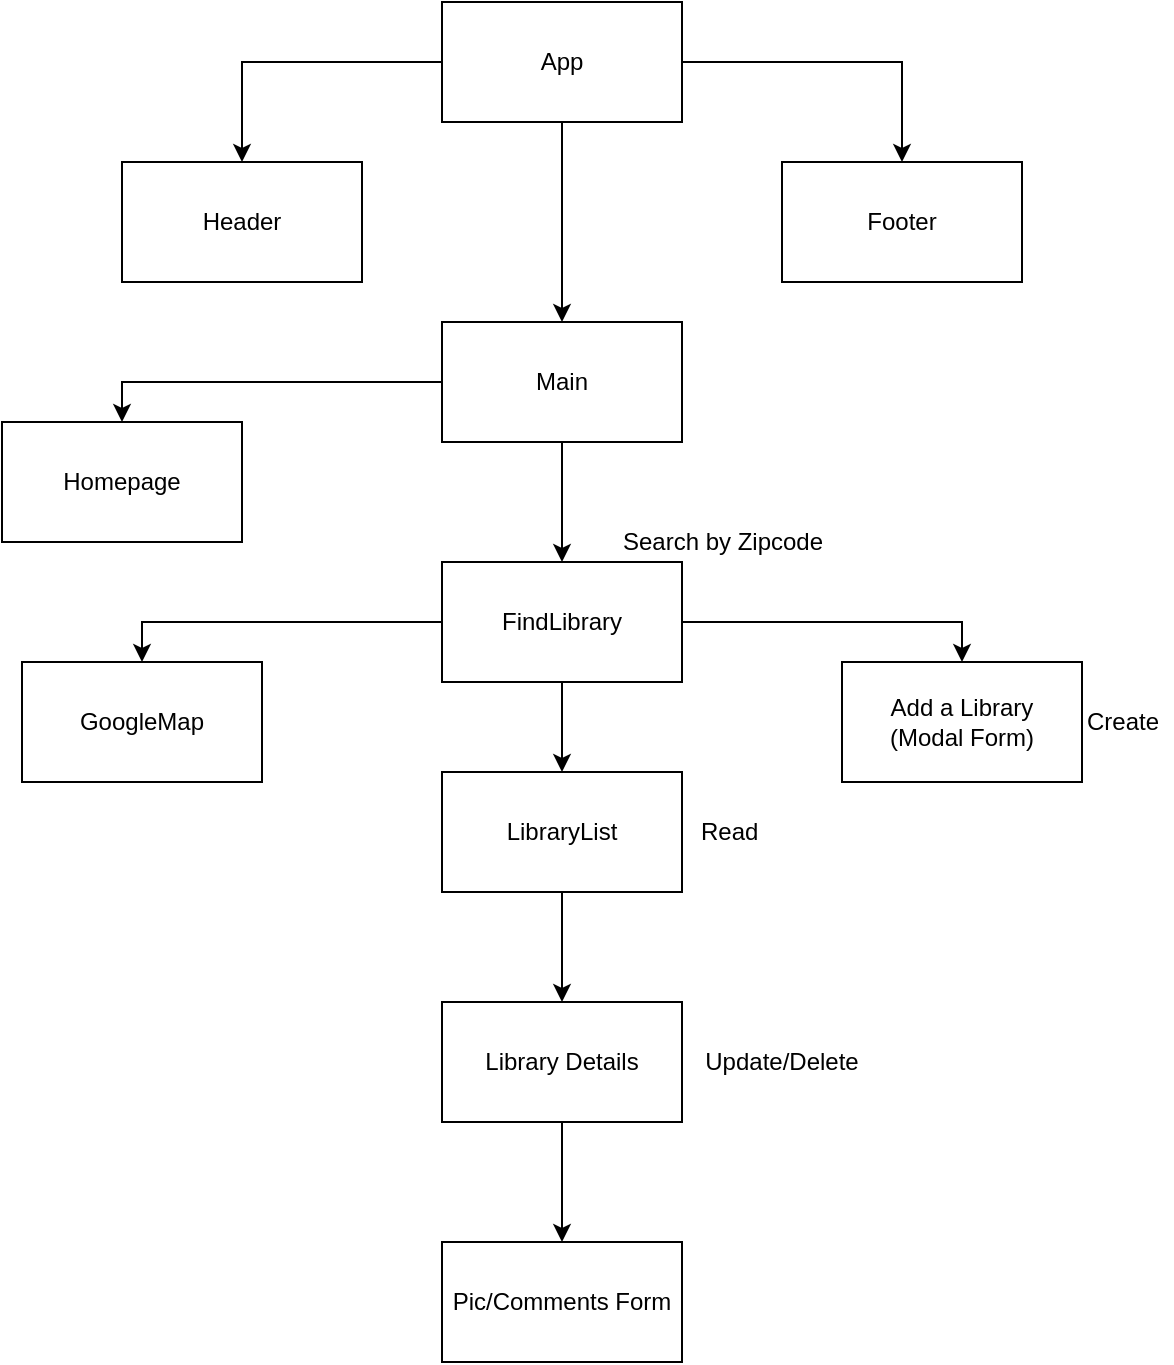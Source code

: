 <mxfile version="13.6.2" type="device"><diagram id="HdWKcb-8YZJ79-P30v2o" name="Page-1"><mxGraphModel dx="610" dy="705" grid="1" gridSize="10" guides="1" tooltips="1" connect="1" arrows="1" fold="1" page="1" pageScale="1" pageWidth="850" pageHeight="1100" math="0" shadow="0"><root><mxCell id="0"/><mxCell id="1" parent="0"/><mxCell id="X6bXbO6NI_cJ-Yb1LFdB-4" value="" style="edgeStyle=orthogonalEdgeStyle;rounded=0;orthogonalLoop=1;jettySize=auto;html=1;" edge="1" parent="1" source="X6bXbO6NI_cJ-Yb1LFdB-1" target="X6bXbO6NI_cJ-Yb1LFdB-3"><mxGeometry relative="1" as="geometry"/></mxCell><mxCell id="X6bXbO6NI_cJ-Yb1LFdB-6" value="" style="edgeStyle=orthogonalEdgeStyle;rounded=0;orthogonalLoop=1;jettySize=auto;html=1;" edge="1" parent="1" source="X6bXbO6NI_cJ-Yb1LFdB-1" target="X6bXbO6NI_cJ-Yb1LFdB-5"><mxGeometry relative="1" as="geometry"/></mxCell><mxCell id="X6bXbO6NI_cJ-Yb1LFdB-8" value="" style="edgeStyle=orthogonalEdgeStyle;rounded=0;orthogonalLoop=1;jettySize=auto;html=1;" edge="1" parent="1" source="X6bXbO6NI_cJ-Yb1LFdB-1" target="X6bXbO6NI_cJ-Yb1LFdB-7"><mxGeometry relative="1" as="geometry"/></mxCell><mxCell id="X6bXbO6NI_cJ-Yb1LFdB-1" value="App" style="rounded=0;whiteSpace=wrap;html=1;" vertex="1" parent="1"><mxGeometry x="240" y="230" width="120" height="60" as="geometry"/></mxCell><mxCell id="X6bXbO6NI_cJ-Yb1LFdB-3" value="Header" style="rounded=0;whiteSpace=wrap;html=1;" vertex="1" parent="1"><mxGeometry x="80" y="310" width="120" height="60" as="geometry"/></mxCell><mxCell id="X6bXbO6NI_cJ-Yb1LFdB-5" value="Footer" style="rounded=0;whiteSpace=wrap;html=1;" vertex="1" parent="1"><mxGeometry x="410" y="310" width="120" height="60" as="geometry"/></mxCell><mxCell id="X6bXbO6NI_cJ-Yb1LFdB-12" value="" style="edgeStyle=orthogonalEdgeStyle;rounded=0;orthogonalLoop=1;jettySize=auto;html=1;entryX=0.5;entryY=0;entryDx=0;entryDy=0;" edge="1" parent="1" source="X6bXbO6NI_cJ-Yb1LFdB-7" target="X6bXbO6NI_cJ-Yb1LFdB-11"><mxGeometry relative="1" as="geometry"/></mxCell><mxCell id="X6bXbO6NI_cJ-Yb1LFdB-13" value="" style="edgeStyle=orthogonalEdgeStyle;rounded=0;orthogonalLoop=1;jettySize=auto;html=1;entryX=0.5;entryY=0;entryDx=0;entryDy=0;exitX=1;exitY=0.5;exitDx=0;exitDy=0;" edge="1" parent="1" source="X6bXbO6NI_cJ-Yb1LFdB-15" target="X6bXbO6NI_cJ-Yb1LFdB-14"><mxGeometry relative="1" as="geometry"/></mxCell><mxCell id="X6bXbO6NI_cJ-Yb1LFdB-16" value="" style="edgeStyle=orthogonalEdgeStyle;rounded=0;orthogonalLoop=1;jettySize=auto;html=1;exitX=0.5;exitY=1;exitDx=0;exitDy=0;" edge="1" parent="1" source="X6bXbO6NI_cJ-Yb1LFdB-7" target="X6bXbO6NI_cJ-Yb1LFdB-15"><mxGeometry relative="1" as="geometry"/></mxCell><mxCell id="X6bXbO6NI_cJ-Yb1LFdB-7" value="Main" style="rounded=0;whiteSpace=wrap;html=1;" vertex="1" parent="1"><mxGeometry x="240" y="390" width="120" height="60" as="geometry"/></mxCell><mxCell id="X6bXbO6NI_cJ-Yb1LFdB-11" value="Homepage" style="rounded=0;whiteSpace=wrap;html=1;" vertex="1" parent="1"><mxGeometry x="20" y="440" width="120" height="60" as="geometry"/></mxCell><mxCell id="X6bXbO6NI_cJ-Yb1LFdB-14" value="Add a Library &lt;br&gt;(Modal Form)" style="rounded=0;whiteSpace=wrap;html=1;" vertex="1" parent="1"><mxGeometry x="440" y="560" width="120" height="60" as="geometry"/></mxCell><mxCell id="X6bXbO6NI_cJ-Yb1LFdB-24" value="" style="edgeStyle=orthogonalEdgeStyle;rounded=0;orthogonalLoop=1;jettySize=auto;html=1;" edge="1" parent="1" source="X6bXbO6NI_cJ-Yb1LFdB-15" target="X6bXbO6NI_cJ-Yb1LFdB-23"><mxGeometry relative="1" as="geometry"/></mxCell><mxCell id="X6bXbO6NI_cJ-Yb1LFdB-27" value="" style="edgeStyle=orthogonalEdgeStyle;rounded=0;orthogonalLoop=1;jettySize=auto;html=1;entryX=0.5;entryY=0;entryDx=0;entryDy=0;" edge="1" parent="1" source="X6bXbO6NI_cJ-Yb1LFdB-15" target="X6bXbO6NI_cJ-Yb1LFdB-26"><mxGeometry relative="1" as="geometry"/></mxCell><mxCell id="X6bXbO6NI_cJ-Yb1LFdB-15" value="FindLibrary" style="rounded=0;whiteSpace=wrap;html=1;" vertex="1" parent="1"><mxGeometry x="240" y="510" width="120" height="60" as="geometry"/></mxCell><mxCell id="X6bXbO6NI_cJ-Yb1LFdB-30" value="" style="edgeStyle=orthogonalEdgeStyle;rounded=0;orthogonalLoop=1;jettySize=auto;html=1;" edge="1" parent="1" source="X6bXbO6NI_cJ-Yb1LFdB-18" target="X6bXbO6NI_cJ-Yb1LFdB-29"><mxGeometry relative="1" as="geometry"/></mxCell><mxCell id="X6bXbO6NI_cJ-Yb1LFdB-18" value="Library Details" style="rounded=0;whiteSpace=wrap;html=1;" vertex="1" parent="1"><mxGeometry x="240" y="730" width="120" height="60" as="geometry"/></mxCell><mxCell id="X6bXbO6NI_cJ-Yb1LFdB-22" value="Search by Zipcode" style="text;html=1;align=center;verticalAlign=middle;resizable=0;points=[];autosize=1;" vertex="1" parent="1"><mxGeometry x="320" y="490" width="120" height="20" as="geometry"/></mxCell><mxCell id="X6bXbO6NI_cJ-Yb1LFdB-25" value="" style="edgeStyle=orthogonalEdgeStyle;rounded=0;orthogonalLoop=1;jettySize=auto;html=1;" edge="1" parent="1" source="X6bXbO6NI_cJ-Yb1LFdB-23" target="X6bXbO6NI_cJ-Yb1LFdB-18"><mxGeometry relative="1" as="geometry"/></mxCell><mxCell id="X6bXbO6NI_cJ-Yb1LFdB-23" value="LibraryList" style="rounded=0;whiteSpace=wrap;html=1;" vertex="1" parent="1"><mxGeometry x="240" y="615" width="120" height="60" as="geometry"/></mxCell><mxCell id="X6bXbO6NI_cJ-Yb1LFdB-26" value="GoogleMap" style="rounded=0;whiteSpace=wrap;html=1;" vertex="1" parent="1"><mxGeometry x="30" y="560" width="120" height="60" as="geometry"/></mxCell><mxCell id="X6bXbO6NI_cJ-Yb1LFdB-28" value="Update/Delete" style="text;html=1;strokeColor=none;fillColor=none;align=center;verticalAlign=middle;whiteSpace=wrap;rounded=0;" vertex="1" parent="1"><mxGeometry x="380" y="750" width="60" height="20" as="geometry"/></mxCell><mxCell id="X6bXbO6NI_cJ-Yb1LFdB-29" value="Pic/Comments Form" style="rounded=0;whiteSpace=wrap;html=1;" vertex="1" parent="1"><mxGeometry x="240" y="850" width="120" height="60" as="geometry"/></mxCell><mxCell id="X6bXbO6NI_cJ-Yb1LFdB-31" value="Create" style="text;html=1;align=center;verticalAlign=middle;resizable=0;points=[];autosize=1;" vertex="1" parent="1"><mxGeometry x="555" y="580" width="50" height="20" as="geometry"/></mxCell><mxCell id="X6bXbO6NI_cJ-Yb1LFdB-32" value="Read&amp;nbsp;" style="text;html=1;align=center;verticalAlign=middle;resizable=0;points=[];autosize=1;" vertex="1" parent="1"><mxGeometry x="360" y="635" width="50" height="20" as="geometry"/></mxCell></root></mxGraphModel></diagram></mxfile>